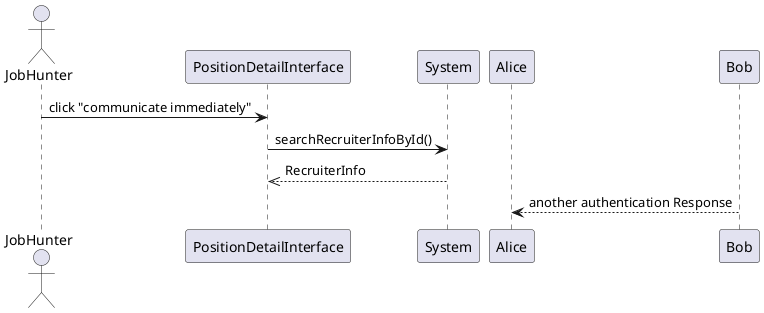 @startuml
actor JobHunter
JobHunter ->PositionDetailInterface: click "communicate immediately"
PositionDetailInterface -> System: searchRecruiterInfoById()

System -->> PositionDetailInterface: RecruiterInfo


Alice <-- Bob: another authentication Response
@enduml

